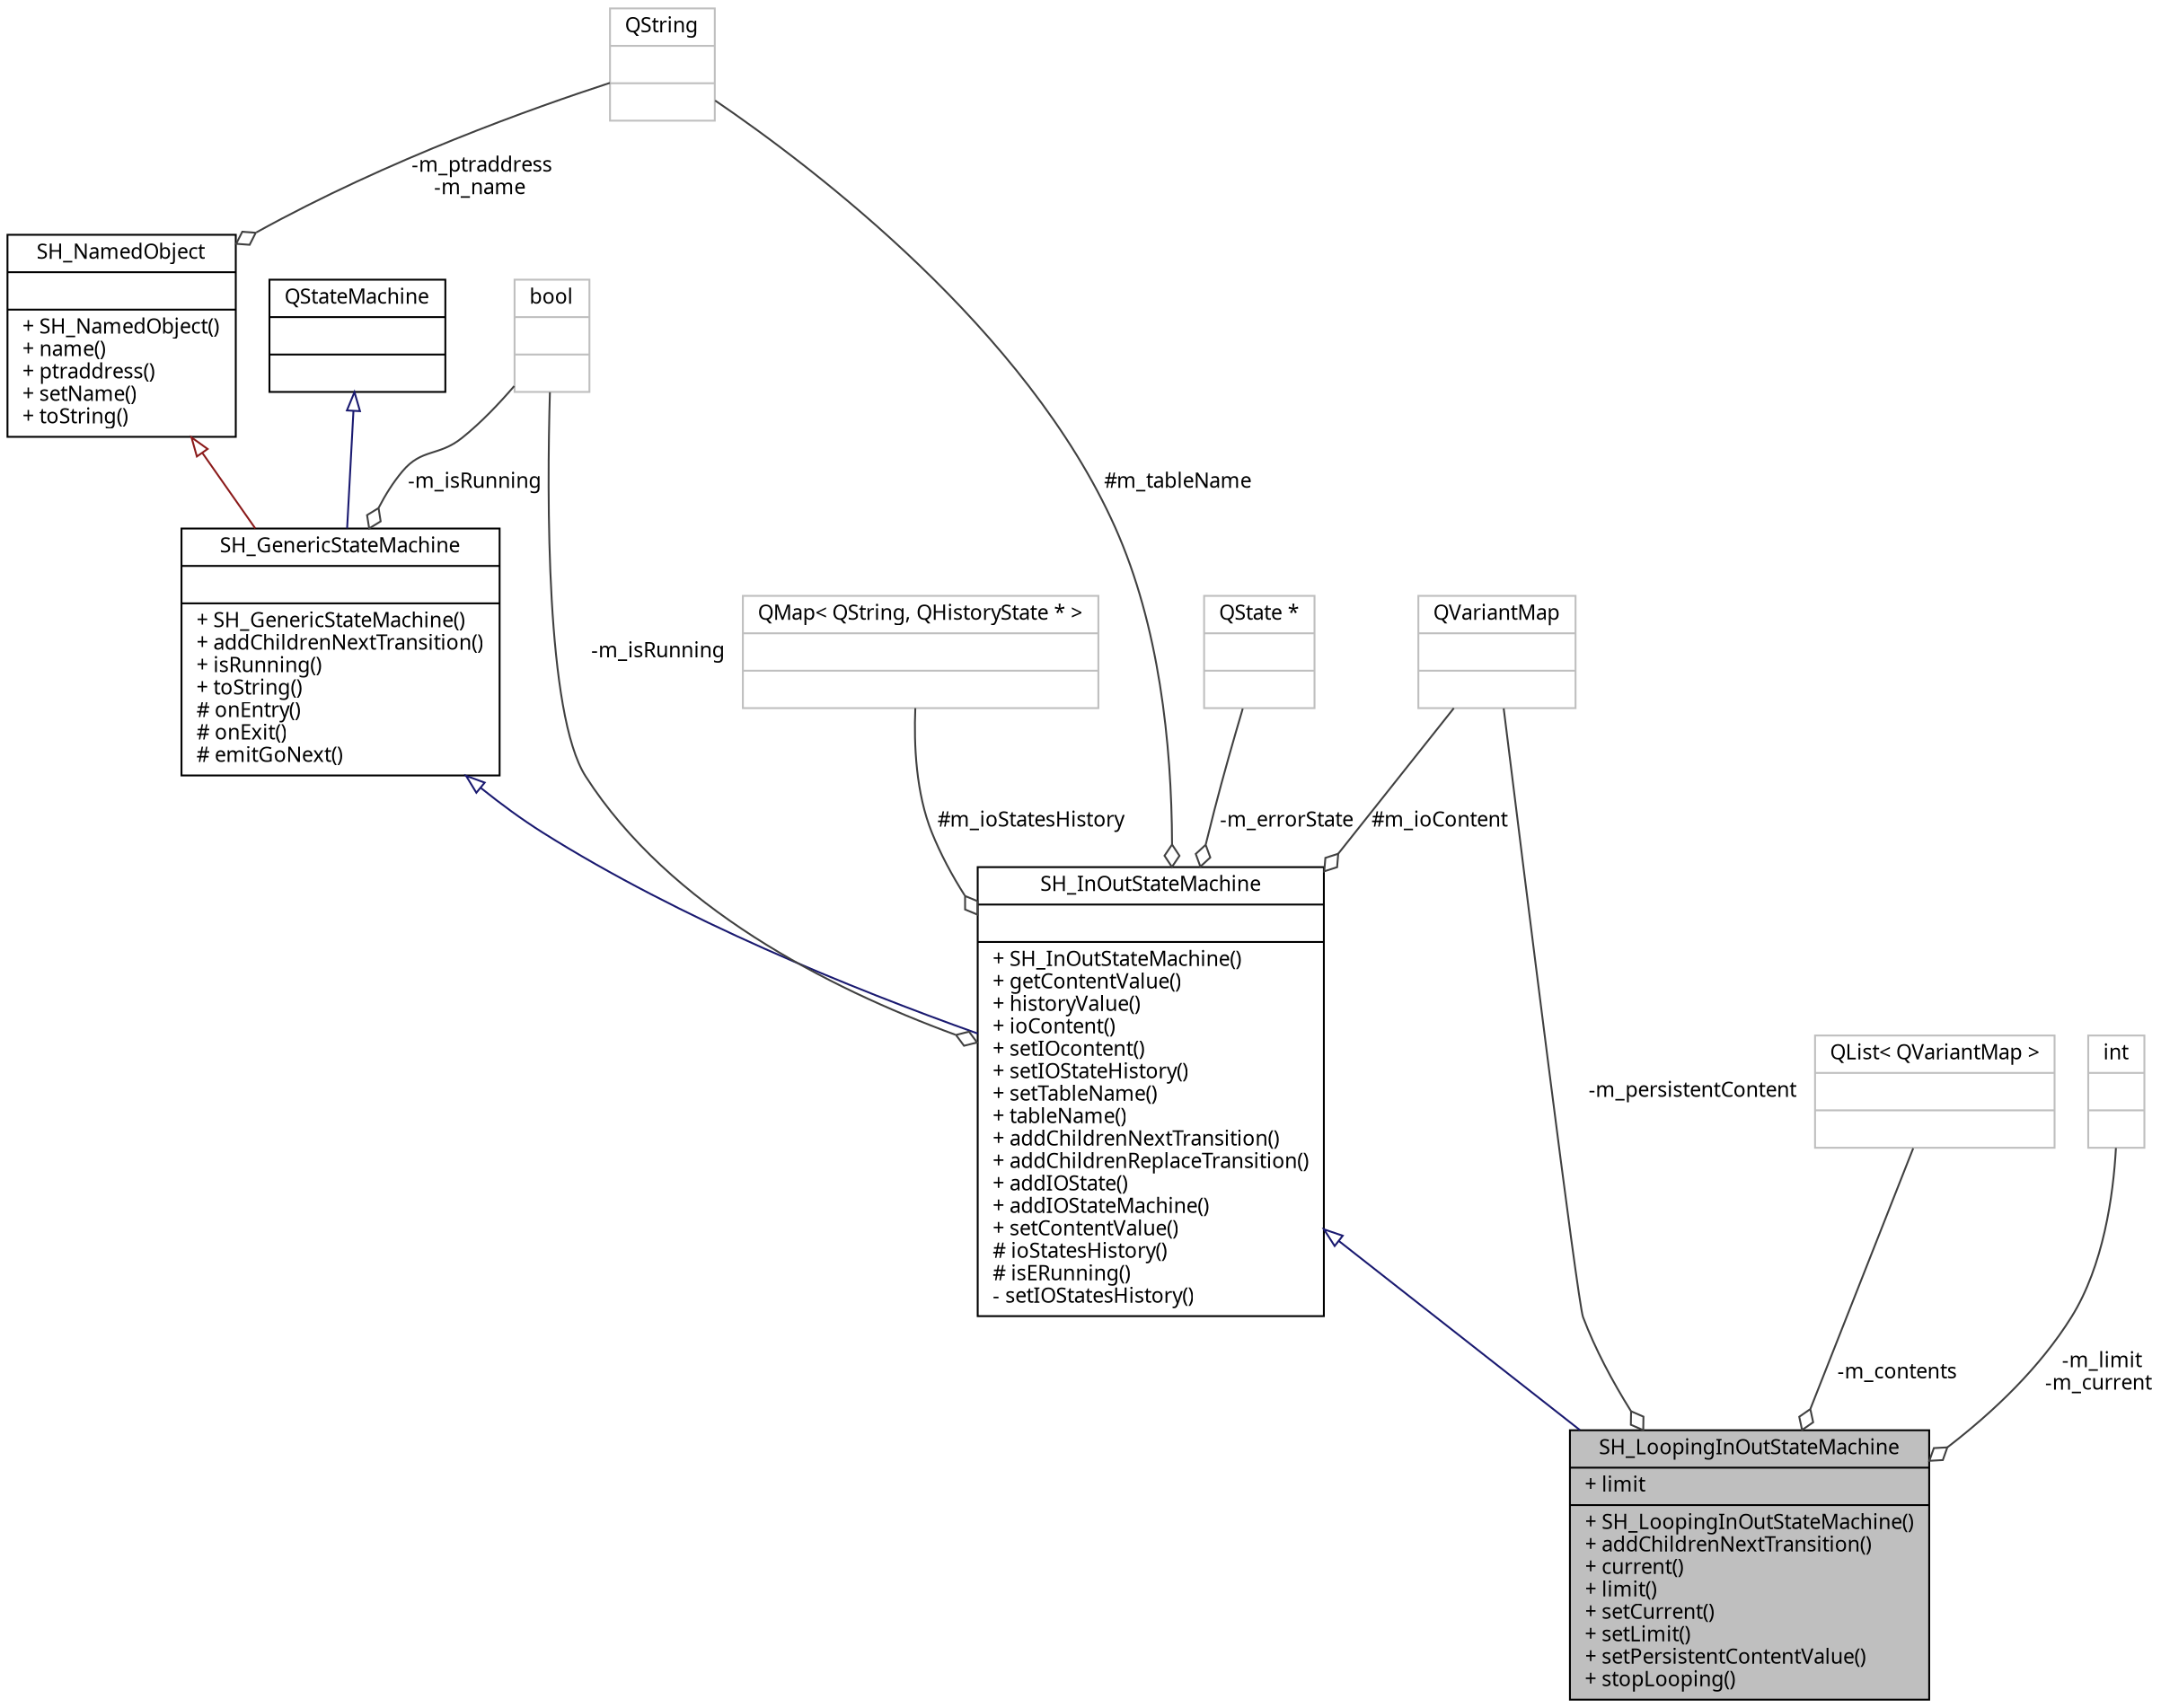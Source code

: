 digraph "SH_LoopingInOutStateMachine"
{
 // INTERACTIVE_SVG=YES
  bgcolor="transparent";
  edge [fontname="Verdana",fontsize="11",labelfontname="Verdana",labelfontsize="11"];
  node [fontname="Verdana",fontsize="11",shape=record];
  Node1 [label="{SH_LoopingInOutStateMachine\n|+ limit\l|+ SH_LoopingInOutStateMachine()\l+ addChildrenNextTransition()\l+ current()\l+ limit()\l+ setCurrent()\l+ setLimit()\l+ setPersistentContentValue()\l+ stopLooping()\l}",height=0.2,width=0.4,color="black", fillcolor="grey75", style="filled" fontcolor="black"];
  Node2 -> Node1 [dir="back",color="midnightblue",fontsize="11",style="solid",arrowtail="onormal",fontname="Verdana"];
  Node2 [label="{SH_InOutStateMachine\n||+ SH_InOutStateMachine()\l+ getContentValue()\l+ historyValue()\l+ ioContent()\l+ setIOcontent()\l+ setIOStateHistory()\l+ setTableName()\l+ tableName()\l+ addChildrenNextTransition()\l+ addChildrenReplaceTransition()\l+ addIOState()\l+ addIOStateMachine()\l+ setContentValue()\l# ioStatesHistory()\l# isERunning()\l- setIOStatesHistory()\l}",height=0.2,width=0.4,color="black",URL="$classSH__InOutStateMachine.html"];
  Node3 -> Node2 [dir="back",color="midnightblue",fontsize="11",style="solid",arrowtail="onormal",fontname="Verdana"];
  Node3 [label="{SH_GenericStateMachine\n||+ SH_GenericStateMachine()\l+ addChildrenNextTransition()\l+ isRunning()\l+ toString()\l# onEntry()\l# onExit()\l# emitGoNext()\l}",height=0.2,width=0.4,color="black",URL="$classSH__GenericStateMachine.html"];
  Node4 -> Node3 [dir="back",color="midnightblue",fontsize="11",style="solid",arrowtail="onormal",fontname="Verdana"];
  Node4 [label="{QStateMachine\n||}",height=0.2,width=0.4,color="black",URL="$classQStateMachine.html"];
  Node5 -> Node3 [dir="back",color="firebrick4",fontsize="11",style="solid",arrowtail="onormal",fontname="Verdana"];
  Node5 [label="{SH_NamedObject\n||+ SH_NamedObject()\l+ name()\l+ ptraddress()\l+ setName()\l+ toString()\l}",height=0.2,width=0.4,color="black",URL="$classSH__NamedObject.html"];
  Node6 -> Node5 [color="grey25",fontsize="11",style="solid",label=" -m_ptraddress\n-m_name" ,arrowhead="odiamond",fontname="Verdana"];
  Node6 [label="{QString\n||}",height=0.2,width=0.4,color="grey75"];
  Node7 -> Node3 [color="grey25",fontsize="11",style="solid",label=" -m_isRunning" ,arrowhead="odiamond",fontname="Verdana"];
  Node7 [label="{bool\n||}",height=0.2,width=0.4,color="grey75"];
  Node8 -> Node2 [color="grey25",fontsize="11",style="solid",label=" #m_ioStatesHistory" ,arrowhead="odiamond",fontname="Verdana"];
  Node8 [label="{QMap\< QString, QHistoryState * \>\n||}",height=0.2,width=0.4,color="grey75"];
  Node6 -> Node2 [color="grey25",fontsize="11",style="solid",label=" #m_tableName" ,arrowhead="odiamond",fontname="Verdana"];
  Node9 -> Node2 [color="grey25",fontsize="11",style="solid",label=" #m_ioContent" ,arrowhead="odiamond",fontname="Verdana"];
  Node9 [label="{QVariantMap\n||}",height=0.2,width=0.4,color="grey75"];
  Node10 -> Node2 [color="grey25",fontsize="11",style="solid",label=" -m_errorState" ,arrowhead="odiamond",fontname="Verdana"];
  Node10 [label="{QState *\n||}",height=0.2,width=0.4,color="grey75"];
  Node7 -> Node2 [color="grey25",fontsize="11",style="solid",label=" -m_isRunning" ,arrowhead="odiamond",fontname="Verdana"];
  Node11 -> Node1 [color="grey25",fontsize="11",style="solid",label=" -m_contents" ,arrowhead="odiamond",fontname="Verdana"];
  Node11 [label="{QList\< QVariantMap \>\n||}",height=0.2,width=0.4,color="grey75"];
  Node9 -> Node1 [color="grey25",fontsize="11",style="solid",label=" -m_persistentContent" ,arrowhead="odiamond",fontname="Verdana"];
  Node12 -> Node1 [color="grey25",fontsize="11",style="solid",label=" -m_limit\n-m_current" ,arrowhead="odiamond",fontname="Verdana"];
  Node12 [label="{int\n||}",height=0.2,width=0.4,color="grey75"];
}
